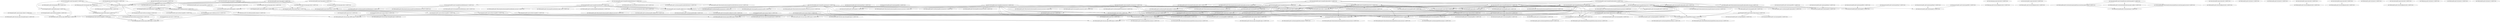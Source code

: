 digraph G {
	"std::Service[vmmdb4,name=atd],v=1400072104";
	"std::Service[vmmdb4,name=atd],v=1400072104" -> "std::Package[vmmdb4,name=at],v=1400072104";
	"std::Service[vmmdb4,name=mongodb-replicanodes],v=1400072104";
	"std::Service[vmmdb4,name=mongodb-replicanodes],v=1400072104" -> "std::Service[vmmdb1,name=mongodb-dataserver],v=1400072104";
	"std::Service[vmmdb4,name=mongodb-replicanodes],v=1400072104" -> "std::Service[vmmdb3,name=mongodb-dataserver],v=1400072104";
	"std::Service[vmmdb4,name=mongodb-replicanodes],v=1400072104" -> "std::Service[vmmdb5,name=mongodb-dataserver],v=1400072104";
	"std::Service[vmmdb4,name=mongodb-replicanodes],v=1400072104" -> "std::File[vmmdb4,path=/lib/systemd/system/mongodb-replicanodes.service],v=1400072104";
	"std::Service[vmmdb4,name=mongodb-replicanodes],v=1400072104" -> "std::Service[vmmdb2,name=mongodb-dataserver],v=1400072104";
	"std::Service[vmmdb4,name=mongodb-replicanodes],v=1400072104" -> "std::File[vmmdb4,path=/usr/bin/mongodb-replicanodes],v=1400072104";
	"std::Service[vmmdb4,name=mongodb-replicanodes],v=1400072104" -> "std::File[vmmdb4,path=/etc/mongodb-replicanodes.conf],v=1400072104";
	"std::Service[vmmdb4,name=mongodb-replicanodes],v=1400072104" -> "std::Service[vmmdb4,name=mongodb-dataserver],v=1400072104";
	"std::Service[vmmdb2,name=mongodb-dataserver],v=1400072104";
	"std::Service[vmmdb2,name=mongodb-dataserver],v=1400072104" -> "std::Service[vmmdb1,name=mongodb-file-increase],v=1400072104";
	"std::Service[vmmdb2,name=mongodb-dataserver],v=1400072104" -> "std::File[vmmdb2,path=/lib/systemd/system/mongodb-dataserver.service],v=1400072104";
	"std::Service[vmmdb2,name=mongodb-dataserver],v=1400072104" -> "std::Service[vmmdb5,name=atd],v=1400072104";
	"std::Service[vmmdb2,name=mongodb-dataserver],v=1400072104" -> "std::File[vmmdb2,path=/etc/mongodb.conf],v=1400072104";
	"std::Service[vmmdb2,name=mongodb-dataserver],v=1400072104" -> "std::Service[vmmdb4,name=mongodb-file-increase],v=1400072104";
	"std::Service[vmmdb2,name=mongodb-dataserver],v=1400072104" -> "std::Service[vmmdb1,name=atd],v=1400072104";
	"std::Service[vmmdb2,name=mongodb-dataserver],v=1400072104" -> "std::Directory[vmmdb2,path=/mnt/mongod],v=1400072104";
	"std::Service[vmmdb2,name=mongodb-dataserver],v=1400072104" -> "std::Service[vmmdb3,name=atd],v=1400072104";
	"std::Service[vmmdb2,name=mongodb-dataserver],v=1400072104" -> "std::Service[vmmdb5,name=mongodb-file-increase],v=1400072104";
	"std::Service[vmmdb2,name=mongodb-dataserver],v=1400072104" -> "std::Service[vmmdb2,name=atd],v=1400072104";
	"std::Service[vmmdb2,name=mongodb-dataserver],v=1400072104" -> "std::Service[vmmdb3,name=mongodb-file-increase],v=1400072104";
	"std::Service[vmmdb2,name=mongodb-dataserver],v=1400072104" -> "std::Service[vmmdb2,name=mongodb-file-increase],v=1400072104";
	"std::Service[vmmdb2,name=mongodb-dataserver],v=1400072104" -> "std::Service[vmmdb4,name=atd],v=1400072104";
	"std::Service[vmmdb5,name=mongodb-shardedcollections],v=1400072104";
	"std::Service[vmmdb5,name=mongodb-shardedcollections],v=1400072104" -> "std::Service[vmmdb5,name=mongodb-shardeddatabases],v=1400072104";
	"std::Service[vmmdb5,name=mongodb-shardedcollections],v=1400072104" -> "std::File[vmmdb5,path=/etc/mongodb-shardedcollections.conf],v=1400072104";
	"std::Service[vmmdb5,name=mongodb-shardedcollections],v=1400072104" -> "std::Service[vmmdb2,name=mongodb-configserver],v=1400072104";
	"std::Service[vmmdb5,name=mongodb-shardedcollections],v=1400072104" -> "std::File[vmmdb5,path=/usr/bin/mongodb-shardedcollections],v=1400072104";
	"std::Service[vmmdb5,name=mongodb-shardedcollections],v=1400072104" -> "std::Service[vmmdb5,name=mongodb-shardednodes],v=1400072104";
	"std::Service[vmmdb5,name=mongodb-shardedcollections],v=1400072104" -> "std::File[vmmdb5,path=/lib/systemd/system/mongodb-shardedcollections.service],v=1400072104";
	"std::File[vmmdb2,path=/etc/yum.repos.d/mongodb.repo],v=1400072104";
	"std::File[vmmdb5,path=/etc/mongodb-shardeddatabases.conf],v=1400072104";
	"std::Service[mongo,name=network],v=1400072104";
	"std::Service[mongo,name=network],v=1400072104" -> "std::File[mongo,path=/etc/sysconfig/network],v=1400072104";
	"std::File[vmmdb4,path=/usr/bin/mongodb-accessserver],v=1400072104";
	"std::File[vmmdb4,path=/lib/systemd/system/mongodb-file-increase.service],v=1400072104";
	"std::File[vmmdb2,path=/lib/systemd/system/mongodb-dataserver.service],v=1400072104";
	"std::File[vmmdb3,path=/usr/bin/mongodb-accessserver],v=1400072104";
	"std::File[vmmdb2,path=/etc/imp/agent.cfg],v=1400072104";
	"std::File[vmmdb2,path=/etc/imp/agent.cfg],v=1400072104" -> "std::Package[vmmdb2,name=python-imp],v=1400072104";
	"std::Directory[vmmdb1,path=/mnt/mongod/log],v=1400072104";
	"std::Directory[vmmdb1,path=/mnt/mongod/log],v=1400072104" -> "std::Directory[vmmdb1,path=/mnt/mongod],v=1400072104";
	"std::File[vmmdb2,path=/lib/systemd/system/mongodb-accessserver.service],v=1400072104";
	"std::File[vmmdb3,path=/lib/systemd/system/mongodb-file-increase.service],v=1400072104";
	"std::File[vmmdb5,path=/lib/systemd/system/mongodb-dataserver.service],v=1400072104";
	"std::Directory[vmmdb1,path=/mnt/mongod/db],v=1400072104";
	"std::Directory[vmmdb1,path=/mnt/mongod/db],v=1400072104" -> "std::Directory[vmmdb1,path=/mnt/mongod],v=1400072104";
	"std::File[vmmdb3,path=/etc/mongodb-accessserver.conf],v=1400072104";
	"std::File[vmmdb4,path=/lib/systemd/system/mongodb-dataserver.service],v=1400072104";
	"std::File[vmmdb1,path=/lib/systemd/system/mongodb-replicanodes.service],v=1400072104";
	"std::File[vmmdb1,path=/lib/systemd/system/mongodb-replicanodes.service],v=1400072104" -> "std::File[vmmdb1,path=/usr/bin/mongodb-replicanodes],v=1400072104";
	"std::File[vmmdb1,path=/etc/sysconfig/network],v=1400072104";
	"std::Service[vmmdb1,name=mongodb-replicanodes],v=1400072104";
	"std::Service[vmmdb1,name=mongodb-replicanodes],v=1400072104" -> "std::Service[vmmdb1,name=mongodb-dataserver],v=1400072104";
	"std::Service[vmmdb1,name=mongodb-replicanodes],v=1400072104" -> "std::Service[vmmdb3,name=mongodb-dataserver],v=1400072104";
	"std::Service[vmmdb1,name=mongodb-replicanodes],v=1400072104" -> "std::Service[vmmdb5,name=mongodb-dataserver],v=1400072104";
	"std::Service[vmmdb1,name=mongodb-replicanodes],v=1400072104" -> "std::File[vmmdb1,path=/etc/mongodb-replicanodes.conf],v=1400072104";
	"std::Service[vmmdb1,name=mongodb-replicanodes],v=1400072104" -> "std::Service[vmmdb2,name=mongodb-dataserver],v=1400072104";
	"std::Service[vmmdb1,name=mongodb-replicanodes],v=1400072104" -> "std::File[vmmdb1,path=/usr/bin/mongodb-replicanodes],v=1400072104";
	"std::Service[vmmdb1,name=mongodb-replicanodes],v=1400072104" -> "std::File[vmmdb1,path=/lib/systemd/system/mongodb-replicanodes.service],v=1400072104";
	"std::Service[vmmdb1,name=mongodb-replicanodes],v=1400072104" -> "std::Service[vmmdb4,name=mongodb-dataserver],v=1400072104";
	"std::File[vmmdb5,path=/etc/imp/agent.cfg],v=1400072104";
	"std::File[vmmdb5,path=/etc/imp/agent.cfg],v=1400072104" -> "std::Package[vmmdb5,name=python-imp],v=1400072104";
	"std::Package[vmmdb3,name=mongo-10gen-server],v=1400072104";
	"std::Package[vmmdb3,name=mongo-10gen-server],v=1400072104" -> "std::File[vmmdb3,path=/etc/yum.repos.d/RPM.repo],v=1400072104";
	"std::Package[vmmdb3,name=mongo-10gen-server],v=1400072104" -> "std::Directory[vmmdb3,path=/var/run/mongodb/],v=1400072104";
	"std::Package[vmmdb3,name=mongo-10gen-server],v=1400072104" -> "std::Service[vmmdb3,name=mongodb-file-increase],v=1400072104";
	"std::Package[vmmdb3,name=mongo-10gen-server],v=1400072104" -> "std::Directory[vmmdb3,path=/var/log/mongodb/],v=1400072104";
	"std::Service[vmmdb1,name=network],v=1400072104";
	"std::Service[vmmdb1,name=network],v=1400072104" -> "std::File[vmmdb1,path=/etc/sysconfig/network],v=1400072104";
	"std::Package[vmmdb5,name=at],v=1400072104";
	"std::Package[vmmdb5,name=at],v=1400072104" -> "std::File[vmmdb5,path=/etc/yum.repos.d/RPM.repo],v=1400072104";
	"std::Directory[vmmdb4,path=/root/monitoring],v=1400072104";
	"std::File[mongo,path=/etc/sysconfig/network],v=1400072104";
	"std::File[vmmdb5,path=/usr/bin/mongodb-file-increase],v=1400072104";
	"std::File[vmmdb5,path=/lib/systemd/system/mongodb-file-increase.service],v=1400072104";
	"std::Service[mongo,name=imp-agent],v=1400072104";
	"std::Service[mongo,name=imp-agent],v=1400072104" -> "std::Service[mongo,name=rabbitmq-server],v=1400072104";
	"std::Service[mongo,name=imp-agent],v=1400072104" -> "std::Service[mongo,name=imp-server],v=1400072104";
	"std::Service[mongo,name=imp-agent],v=1400072104" -> "std::Package[mongo,name=python-imp],v=1400072104";
	"std::Service[mongo,name=imp-agent],v=1400072104" -> "std::File[mongo,path=/etc/imp/agent.cfg],v=1400072104";
	"std::Service[vmmdb3,name=network],v=1400072104";
	"std::Service[vmmdb3,name=network],v=1400072104" -> "std::File[vmmdb3,path=/etc/sysconfig/network],v=1400072104";
	"std::Package[vmmdb1,name=python3-amqplib],v=1400072104";
	"std::Package[vmmdb1,name=python3-amqplib],v=1400072104" -> "std::File[vmmdb1,path=/etc/yum.repos.d/RPM.repo],v=1400072104";
	"std::File[vmmdb4,path=/etc/mongodb-accessserver.conf],v=1400072104";
	"std::Directory[vmmdb5,path=/mnt/mongod/db],v=1400072104";
	"std::Directory[vmmdb5,path=/mnt/mongod/db],v=1400072104" -> "std::Directory[vmmdb5,path=/mnt/mongod],v=1400072104";
	"std::Package[vmmdb5,name=mongo-10gen-server],v=1400072104";
	"std::Package[vmmdb5,name=mongo-10gen-server],v=1400072104" -> "std::Service[vmmdb5,name=mongodb-file-increase],v=1400072104";
	"std::Package[vmmdb5,name=mongo-10gen-server],v=1400072104" -> "std::Directory[vmmdb5,path=/var/log/mongodb/],v=1400072104";
	"std::Package[vmmdb5,name=mongo-10gen-server],v=1400072104" -> "std::File[vmmdb5,path=/etc/yum.repos.d/RPM.repo],v=1400072104";
	"std::Package[vmmdb5,name=mongo-10gen-server],v=1400072104" -> "std::Directory[vmmdb5,path=/var/run/mongodb/],v=1400072104";
	"std::Package[vmmdb3,name=at],v=1400072104";
	"std::Package[vmmdb3,name=at],v=1400072104" -> "std::File[vmmdb3,path=/etc/yum.repos.d/RPM.repo],v=1400072104";
	"std::File[vmmdb2,path=/etc/hosts],v=1400072104";
	"std::Service[vmmdb1,name=atd],v=1400072104";
	"std::Service[vmmdb1,name=atd],v=1400072104" -> "std::Package[vmmdb1,name=at],v=1400072104";
	"std::File[vmmdb4,path=/etc/mongodb.conf],v=1400072104";
	"std::File[vmmdb4,path=/etc/mongodb.conf],v=1400072104" -> "std::Package[vmmdb4,name=mongo-10gen-server],v=1400072104";
	"std::File[vmmdb1,path=/lib/systemd/system/mongodb-dataserver.service],v=1400072104";
	"std::Service[vmmdb4,name=mongodb-mms-monitoring-agent],v=1400072104";
	"std::Service[vmmdb4,name=mongodb-mms-monitoring-agent],v=1400072104" -> "std::File[vmmdb4,path=/root/monitoring/mongodb-mms-monitoring-agent-script],v=1400072104";
	"std::Service[vmmdb4,name=mongodb-mms-monitoring-agent],v=1400072104" -> "std::File[vmmdb4,path=/root/monitoring/monitoring-agent.config],v=1400072104";
	"std::Service[vmmdb4,name=mongodb-mms-monitoring-agent],v=1400072104" -> "std::File[vmmdb4,path=/lib/systemd/system/mongodb-mms-monitoring-agent.service],v=1400072104";
	"std::File[mongo,path=/etc/yum.repos.d/RPM.repo],v=1400072104";
	"std::Service[vmmdb4,name=mongodb-dataserver],v=1400072104";
	"std::Service[vmmdb4,name=mongodb-dataserver],v=1400072104" -> "std::Service[vmmdb1,name=mongodb-file-increase],v=1400072104";
	"std::Service[vmmdb4,name=mongodb-dataserver],v=1400072104" -> "std::File[vmmdb4,path=/etc/mongodb.conf],v=1400072104";
	"std::Service[vmmdb4,name=mongodb-dataserver],v=1400072104" -> "std::Service[vmmdb4,name=mongodb-file-increase],v=1400072104";
	"std::Service[vmmdb4,name=mongodb-dataserver],v=1400072104" -> "std::File[vmmdb4,path=/lib/systemd/system/mongodb-dataserver.service],v=1400072104";
	"std::Service[vmmdb4,name=mongodb-dataserver],v=1400072104" -> "std::Directory[vmmdb4,path=/mnt/mongod],v=1400072104";
	"std::Service[vmmdb4,name=mongodb-dataserver],v=1400072104" -> "std::Service[vmmdb1,name=atd],v=1400072104";
	"std::Service[vmmdb4,name=mongodb-dataserver],v=1400072104" -> "std::Service[vmmdb5,name=atd],v=1400072104";
	"std::Service[vmmdb4,name=mongodb-dataserver],v=1400072104" -> "std::Service[vmmdb2,name=mongodb-file-increase],v=1400072104";
	"std::Service[vmmdb4,name=mongodb-dataserver],v=1400072104" -> "std::Service[vmmdb3,name=atd],v=1400072104";
	"std::Service[vmmdb4,name=mongodb-dataserver],v=1400072104" -> "std::Service[vmmdb5,name=mongodb-file-increase],v=1400072104";
	"std::Service[vmmdb4,name=mongodb-dataserver],v=1400072104" -> "std::Service[vmmdb2,name=atd],v=1400072104";
	"std::Service[vmmdb4,name=mongodb-dataserver],v=1400072104" -> "std::Service[vmmdb3,name=mongodb-file-increase],v=1400072104";
	"std::Service[vmmdb4,name=mongodb-dataserver],v=1400072104" -> "std::Service[vmmdb4,name=atd],v=1400072104";
	"std::Package[vmmdb5,name=python3-amqplib],v=1400072104";
	"std::Package[vmmdb5,name=python3-amqplib],v=1400072104" -> "std::File[vmmdb5,path=/etc/yum.repos.d/RPM.repo],v=1400072104";
	"std::File[vmmdb1,path=/usr/bin/mongodb-replicanodes],v=1400072104";
	"std::Directory[vmmdb4,path=/var/log/mongodb/],v=1400072104";
	"std::Directory[vmmdb2,path=/var/run/mongodb/],v=1400072104";
	"std::File[vmmdb4,path=/etc/hosts],v=1400072104";
	"std::Package[vmmdb2,name=mongo-10gen-server],v=1400072104";
	"std::Package[vmmdb2,name=mongo-10gen-server],v=1400072104" -> "std::Directory[vmmdb2,path=/var/run/mongodb/],v=1400072104";
	"std::Package[vmmdb2,name=mongo-10gen-server],v=1400072104" -> "std::File[vmmdb2,path=/etc/yum.repos.d/RPM.repo],v=1400072104";
	"std::Package[vmmdb2,name=mongo-10gen-server],v=1400072104" -> "std::Service[vmmdb2,name=mongodb-file-increase],v=1400072104";
	"std::Package[vmmdb2,name=mongo-10gen-server],v=1400072104" -> "std::Directory[vmmdb2,path=/var/log/mongodb/],v=1400072104";
	"std::Service[vmmdb3,name=atd],v=1400072104";
	"std::Service[vmmdb3,name=atd],v=1400072104" -> "std::Package[vmmdb3,name=at],v=1400072104";
	"std::Directory[vmmdb2,path=/mnt/mongod/log],v=1400072104";
	"std::Directory[vmmdb2,path=/mnt/mongod/log],v=1400072104" -> "std::Directory[vmmdb2,path=/mnt/mongod],v=1400072104";
	"std::Package[mongo,name=python-novaclient],v=1400072104";
	"std::Package[mongo,name=python-novaclient],v=1400072104" -> "std::File[mongo,path=/etc/yum.repos.d/RPM.repo],v=1400072104";
	"std::Directory[vmmdb1,path=/mnt/mongod],v=1400072104";
	"std::Directory[vmmdb3,path=/mnt/mongod],v=1400072104";
	"std::File[vmmdb3,path=/etc/yum.repos.d/RPM.repo],v=1400072104";
	"std::Package[vmmdb5,name=mongo-10gen],v=1400072104";
	"std::Package[vmmdb5,name=mongo-10gen],v=1400072104" -> "std::File[vmmdb5,path=/etc/yum.repos.d/mongodb.repo],v=1400072104";
	"std::Package[vmmdb5,name=mongo-10gen],v=1400072104" -> "std::File[vmmdb5,path=/etc/yum.repos.d/RPM.repo],v=1400072104";
	"std::Directory[vmmdb3,path=/mnt/mongod/db],v=1400072104";
	"std::Directory[vmmdb3,path=/mnt/mongod/db],v=1400072104" -> "std::Directory[vmmdb3,path=/mnt/mongod],v=1400072104";
	"std::Service[vmmdb4,name=mongodb-accessserver],v=1400072104";
	"std::Service[vmmdb4,name=mongodb-accessserver],v=1400072104" -> "std::Service[vmmdb3,name=atd],v=1400072104";
	"std::Service[vmmdb4,name=mongodb-accessserver],v=1400072104" -> "std::File[vmmdb4,path=/usr/bin/mongodb-accessserver],v=1400072104";
	"std::Service[vmmdb4,name=mongodb-accessserver],v=1400072104" -> "std::Service[vmmdb4,name=atd],v=1400072104";
	"std::Service[vmmdb4,name=mongodb-accessserver],v=1400072104" -> "std::Service[vmmdb2,name=mongodb-configserver],v=1400072104";
	"std::Service[vmmdb4,name=mongodb-accessserver],v=1400072104" -> "std::File[vmmdb4,path=/lib/systemd/system/mongodb-accessserver.service],v=1400072104";
	"std::Service[vmmdb4,name=mongodb-accessserver],v=1400072104" -> "std::Service[vmmdb4,name=mongodb-file-increase],v=1400072104";
	"std::Service[vmmdb4,name=mongodb-accessserver],v=1400072104" -> "std::File[vmmdb4,path=/etc/mongodb-accessserver.conf],v=1400072104";
	"std::Service[vmmdb4,name=mongodb-accessserver],v=1400072104" -> "std::Service[vmmdb2,name=mongodb-file-increase],v=1400072104";
	"std::Service[vmmdb4,name=mongodb-accessserver],v=1400072104" -> "std::Service[vmmdb2,name=atd],v=1400072104";
	"std::Service[vmmdb4,name=mongodb-accessserver],v=1400072104" -> "std::Service[vmmdb3,name=mongodb-file-increase],v=1400072104";
	"std::File[vmmdb4,path=/usr/bin/mongodb-file-increase],v=1400072104";
	"std::Directory[vmmdb1,path=/var/run/mongodb/],v=1400072104";
	"std::File[vmmdb5,path=/etc/mongodb-shardedcollections.conf],v=1400072104";
	"std::Package[mongo,name=rabbitmq-server],v=1400072104";
	"std::Package[mongo,name=rabbitmq-server],v=1400072104" -> "std::File[mongo,path=/etc/yum.repos.d/RPM.repo],v=1400072104";
	"std::Directory[vmmdb5,path=/mnt/mongod],v=1400072104";
	"std::Package[vmmdb4,name=python-imp],v=1400072104";
	"std::Package[vmmdb4,name=python-imp],v=1400072104" -> "std::Package[vmmdb4,name=python3-amqplib],v=1400072104";
	"std::Package[vmmdb4,name=python-imp],v=1400072104" -> "std::File[vmmdb4,path=/etc/yum.repos.d/RPM.repo],v=1400072104";
	"std::Directory[vmmdb2,path=/mnt/mongod/db],v=1400072104";
	"std::Directory[vmmdb2,path=/mnt/mongod/db],v=1400072104" -> "std::Directory[vmmdb2,path=/mnt/mongod],v=1400072104";
	"std::Directory[vmmdb1,path=/var/log/mongodb/],v=1400072104";
	"std::Package[mongo,name=python3-amqplib],v=1400072104";
	"std::Package[mongo,name=python3-amqplib],v=1400072104" -> "std::File[mongo,path=/etc/yum.repos.d/RPM.repo],v=1400072104";
	"std::Service[vmmdb3,name=mongodb-file-increase],v=1400072104";
	"std::Service[vmmdb3,name=mongodb-file-increase],v=1400072104" -> "std::File[vmmdb3,path=/usr/bin/mongodb-file-increase],v=1400072104";
	"std::Service[vmmdb3,name=mongodb-file-increase],v=1400072104" -> "std::File[vmmdb3,path=/lib/systemd/system/mongodb-file-increase.service],v=1400072104";
	"std::File[vmmdb2,path=/etc/sysconfig/network],v=1400072104";
	"std::Package[vmmdb3,name=python-imp],v=1400072104";
	"std::Package[vmmdb3,name=python-imp],v=1400072104" -> "std::Package[vmmdb3,name=python3-amqplib],v=1400072104";
	"std::Package[vmmdb3,name=python-imp],v=1400072104" -> "std::File[vmmdb3,path=/etc/yum.repos.d/RPM.repo],v=1400072104";
	"std::Service[vmmdb4,name=imp-agent],v=1400072104";
	"std::Service[vmmdb4,name=imp-agent],v=1400072104" -> "std::Service[mongo,name=rabbitmq-server],v=1400072104";
	"std::Service[vmmdb4,name=imp-agent],v=1400072104" -> "std::Service[mongo,name=imp-server],v=1400072104";
	"std::Service[vmmdb4,name=imp-agent],v=1400072104" -> "std::Package[vmmdb4,name=python-imp],v=1400072104";
	"std::Service[vmmdb4,name=imp-agent],v=1400072104" -> "std::File[vmmdb4,path=/etc/imp/agent.cfg],v=1400072104";
	"std::Directory[vmmdb5,path=/var/run/mongodb/],v=1400072104";
	"std::Package[vmmdb2,name=python-imp],v=1400072104";
	"std::Package[vmmdb2,name=python-imp],v=1400072104" -> "std::Package[vmmdb2,name=python3-amqplib],v=1400072104";
	"std::Package[vmmdb2,name=python-imp],v=1400072104" -> "std::File[vmmdb2,path=/etc/yum.repos.d/RPM.repo],v=1400072104";
	"std::File[vmmdb2,path=/etc/yum.repos.d/RPM.repo],v=1400072104";
	"std::File[vmmdb1,path=/etc/mongodb.conf],v=1400072104";
	"std::File[vmmdb1,path=/etc/mongodb.conf],v=1400072104" -> "std::Package[vmmdb1,name=mongo-10gen-server],v=1400072104";
	"std::File[vmmdb5,path=/usr/bin/mongodb-shardeddatabases],v=1400072104";
	"std::File[vmmdb2,path=/lib/systemd/system/mongodb-configserver.service],v=1400072104";
	"std::File[vmmdb3,path=/lib/systemd/system/mongodb-dataserver.service],v=1400072104";
	"std::File[vmmdb5,path=/etc/yum.repos.d/mongodb.repo],v=1400072104";
	"std::Service[vmmdb5,name=imp-agent],v=1400072104";
	"std::Service[vmmdb5,name=imp-agent],v=1400072104" -> "std::Service[mongo,name=rabbitmq-server],v=1400072104";
	"std::Service[vmmdb5,name=imp-agent],v=1400072104" -> "std::Service[mongo,name=imp-server],v=1400072104";
	"std::Service[vmmdb5,name=imp-agent],v=1400072104" -> "std::Package[vmmdb5,name=python-imp],v=1400072104";
	"std::Service[vmmdb5,name=imp-agent],v=1400072104" -> "std::File[vmmdb5,path=/etc/imp/agent.cfg],v=1400072104";
	"std::Directory[vmmdb4,path=/mnt/mongod],v=1400072104";
	"std::File[vmmdb4,path=/etc/imp/agent.cfg],v=1400072104";
	"std::File[vmmdb4,path=/etc/imp/agent.cfg],v=1400072104" -> "std::Package[vmmdb4,name=python-imp],v=1400072104";
	"std::Directory[vmmdb5,path=/mnt/mongod/log],v=1400072104";
	"std::Directory[vmmdb5,path=/mnt/mongod/log],v=1400072104" -> "std::Directory[vmmdb5,path=/mnt/mongod],v=1400072104";
	"std::Package[vmmdb2,name=python3-amqplib],v=1400072104";
	"std::Package[vmmdb2,name=python3-amqplib],v=1400072104" -> "std::File[vmmdb2,path=/etc/yum.repos.d/RPM.repo],v=1400072104";
	"std::Service[mongo,name=imp-server],v=1400072104";
	"std::Service[mongo,name=imp-server],v=1400072104" -> "std::Package[mongo,name=python-novaclient],v=1400072104";
	"std::Service[mongo,name=imp-server],v=1400072104" -> "std::Service[mongo,name=rabbitmq-server],v=1400072104";
	"std::Service[mongo,name=imp-server],v=1400072104" -> "std::Package[mongo,name=python-quantumclient],v=1400072104";
	"std::Service[mongo,name=imp-server],v=1400072104" -> "std::Package[mongo,name=python-imp],v=1400072104";
	"std::Service[mongo,name=imp-server],v=1400072104" -> "std::File[mongo,path=/etc/imp/server.cfg],v=1400072104";
	"std::Package[vmmdb2,name=mongo-10gen],v=1400072104";
	"std::Package[vmmdb2,name=mongo-10gen],v=1400072104" -> "std::File[vmmdb2,path=/etc/yum.repos.d/mongodb.repo],v=1400072104";
	"std::Package[vmmdb2,name=mongo-10gen],v=1400072104" -> "std::File[vmmdb2,path=/etc/yum.repos.d/RPM.repo],v=1400072104";
	"std::Service[vmmdb3,name=mongodb-accessserver],v=1400072104";
	"std::Service[vmmdb3,name=mongodb-accessserver],v=1400072104" -> "std::File[vmmdb3,path=/usr/bin/mongodb-accessserver],v=1400072104";
	"std::Service[vmmdb3,name=mongodb-accessserver],v=1400072104" -> "std::Service[vmmdb4,name=atd],v=1400072104";
	"std::Service[vmmdb3,name=mongodb-accessserver],v=1400072104" -> "std::Service[vmmdb3,name=atd],v=1400072104";
	"std::Service[vmmdb3,name=mongodb-accessserver],v=1400072104" -> "std::File[vmmdb3,path=/lib/systemd/system/mongodb-accessserver.service],v=1400072104";
	"std::Service[vmmdb3,name=mongodb-accessserver],v=1400072104" -> "std::Service[vmmdb2,name=mongodb-configserver],v=1400072104";
	"std::Service[vmmdb3,name=mongodb-accessserver],v=1400072104" -> "std::Service[vmmdb4,name=mongodb-file-increase],v=1400072104";
	"std::Service[vmmdb3,name=mongodb-accessserver],v=1400072104" -> "std::File[vmmdb3,path=/etc/mongodb-accessserver.conf],v=1400072104";
	"std::Service[vmmdb3,name=mongodb-accessserver],v=1400072104" -> "std::Service[vmmdb2,name=atd],v=1400072104";
	"std::Service[vmmdb3,name=mongodb-accessserver],v=1400072104" -> "std::Service[vmmdb2,name=mongodb-file-increase],v=1400072104";
	"std::Service[vmmdb3,name=mongodb-accessserver],v=1400072104" -> "std::Service[vmmdb3,name=mongodb-file-increase],v=1400072104";
	"std::File[vmmdb2,path=/etc/mongodb-accessserver.conf],v=1400072104";
	"std::File[vmmdb3,path=/etc/yum.repos.d/mongodb.repo],v=1400072104";
	"std::Directory[vmmdb4,path=/var/run/mongodb/],v=1400072104";
	"std::File[vmmdb4,path=/lib/systemd/system/mongodb-mms-monitoring-agent.service],v=1400072104";
	"std::File[vmmdb4,path=/lib/systemd/system/mongodb-mms-monitoring-agent.service],v=1400072104" -> "std::Directory[vmmdb4,path=/root/monitoring],v=1400072104";
	"std::File[mongo,path=/etc/rabbitmq/enabled_plugins],v=1400072104";
	"std::File[vmmdb3,path=/etc/imp/agent.cfg],v=1400072104";
	"std::File[vmmdb3,path=/etc/imp/agent.cfg],v=1400072104" -> "std::Package[vmmdb3,name=python-imp],v=1400072104";
	"std::File[mongo,path=/etc/imp/agent.cfg],v=1400072104";
	"std::File[mongo,path=/etc/imp/agent.cfg],v=1400072104" -> "std::Package[mongo,name=python-imp],v=1400072104";
	"std::Package[mongo,name=git],v=1400072104";
	"std::Package[mongo,name=git],v=1400072104" -> "std::File[mongo,path=/etc/yum.repos.d/RPM.repo],v=1400072104";
	"std::Directory[vmmdb3,path=/var/log/mongodb/],v=1400072104";
	"std::File[vmmdb2,path=/usr/bin/mongodb-configserver],v=1400072104";
	"std::Directory[vmmdb4,path=/mnt/mongod/log],v=1400072104";
	"std::Directory[vmmdb4,path=/mnt/mongod/log],v=1400072104" -> "std::Directory[vmmdb4,path=/mnt/mongod],v=1400072104";
	"std::Directory[vmmdb5,path=/var/log/mongodb/],v=1400072104";
	"std::Package[vmmdb4,name=mongo-10gen],v=1400072104";
	"std::Package[vmmdb4,name=mongo-10gen],v=1400072104" -> "std::File[vmmdb4,path=/etc/yum.repos.d/mongodb.repo],v=1400072104";
	"std::Package[vmmdb4,name=mongo-10gen],v=1400072104" -> "std::File[vmmdb4,path=/etc/yum.repos.d/RPM.repo],v=1400072104";
	"std::File[mongo,path=/etc/imp/server.cfg],v=1400072104";
	"std::File[mongo,path=/etc/imp/server.cfg],v=1400072104" -> "std::Package[mongo,name=python-imp],v=1400072104";
	"std::Service[vmmdb5,name=atd],v=1400072104";
	"std::Service[vmmdb5,name=atd],v=1400072104" -> "std::Package[vmmdb5,name=at],v=1400072104";
	"std::Service[vmmdb2,name=imp-agent],v=1400072104";
	"std::Service[vmmdb2,name=imp-agent],v=1400072104" -> "std::Service[mongo,name=rabbitmq-server],v=1400072104";
	"std::Service[vmmdb2,name=imp-agent],v=1400072104" -> "std::Service[mongo,name=imp-server],v=1400072104";
	"std::Service[vmmdb2,name=imp-agent],v=1400072104" -> "std::Package[vmmdb2,name=python-imp],v=1400072104";
	"std::Service[vmmdb2,name=imp-agent],v=1400072104" -> "std::File[vmmdb2,path=/etc/imp/agent.cfg],v=1400072104";
	"std::Service[vmmdb4,name=mongodb-file-increase],v=1400072104";
	"std::Service[vmmdb4,name=mongodb-file-increase],v=1400072104" -> "std::File[vmmdb4,path=/usr/bin/mongodb-file-increase],v=1400072104";
	"std::Service[vmmdb4,name=mongodb-file-increase],v=1400072104" -> "std::File[vmmdb4,path=/lib/systemd/system/mongodb-file-increase.service],v=1400072104";
	"std::Package[vmmdb1,name=mongo-10gen],v=1400072104";
	"std::Package[vmmdb1,name=mongo-10gen],v=1400072104" -> "std::File[vmmdb1,path=/etc/yum.repos.d/mongodb.repo],v=1400072104";
	"std::Package[vmmdb1,name=mongo-10gen],v=1400072104" -> "std::File[vmmdb1,path=/etc/yum.repos.d/RPM.repo],v=1400072104";
	"std::Service[vmmdb2,name=atd],v=1400072104";
	"std::Service[vmmdb2,name=atd],v=1400072104" -> "std::Package[vmmdb2,name=at],v=1400072104";
	"std::File[vmmdb4,path=/etc/mongodb-replicanodes.conf],v=1400072104";
	"std::Service[vmmdb1,name=mongodb-file-increase],v=1400072104";
	"std::Service[vmmdb1,name=mongodb-file-increase],v=1400072104" -> "std::File[vmmdb1,path=/usr/bin/mongodb-file-increase],v=1400072104";
	"std::Service[vmmdb1,name=mongodb-file-increase],v=1400072104" -> "std::File[vmmdb1,path=/lib/systemd/system/mongodb-file-increase.service],v=1400072104";
	"std::File[vmmdb1,path=/usr/bin/mongodb-file-increase],v=1400072104";
	"std::Package[vmmdb2,name=at],v=1400072104";
	"std::Package[vmmdb2,name=at],v=1400072104" -> "std::File[vmmdb2,path=/etc/yum.repos.d/RPM.repo],v=1400072104";
	"std::Service[vmmdb2,name=network],v=1400072104";
	"std::Service[vmmdb2,name=network],v=1400072104" -> "std::File[vmmdb2,path=/etc/sysconfig/network],v=1400072104";
	"std::File[vmmdb5,path=/etc/mongodb-shardednodes-replica.conf],v=1400072104";
	"std::Service[vmmdb3,name=imp-agent],v=1400072104";
	"std::Service[vmmdb3,name=imp-agent],v=1400072104" -> "std::Service[mongo,name=rabbitmq-server],v=1400072104";
	"std::Service[vmmdb3,name=imp-agent],v=1400072104" -> "std::Service[mongo,name=imp-server],v=1400072104";
	"std::Service[vmmdb3,name=imp-agent],v=1400072104" -> "std::Package[vmmdb3,name=python-imp],v=1400072104";
	"std::Service[vmmdb3,name=imp-agent],v=1400072104" -> "std::File[vmmdb3,path=/etc/imp/agent.cfg],v=1400072104";
	"std::File[vmmdb1,path=/lib/systemd/system/mongodb-file-increase.service],v=1400072104";
	"std::Service[mongo,name=rabbitmq-server],v=1400072104";
	"std::Service[mongo,name=rabbitmq-server],v=1400072104" -> "std::Package[mongo,name=rabbitmq-server],v=1400072104";
	"std::Service[mongo,name=rabbitmq-server],v=1400072104" -> "std::File[mongo,path=/etc/rabbitmq/enabled_plugins],v=1400072104";
	"std::Service[vmmdb1,name=mongodb-dataserver],v=1400072104";
	"std::Service[vmmdb1,name=mongodb-dataserver],v=1400072104" -> "std::File[vmmdb1,path=/etc/mongodb.conf],v=1400072104";
	"std::Service[vmmdb1,name=mongodb-dataserver],v=1400072104" -> "std::Service[vmmdb4,name=atd],v=1400072104";
	"std::Service[vmmdb1,name=mongodb-dataserver],v=1400072104" -> "std::Service[vmmdb1,name=mongodb-file-increase],v=1400072104";
	"std::Service[vmmdb1,name=mongodb-dataserver],v=1400072104" -> "std::Service[vmmdb4,name=mongodb-file-increase],v=1400072104";
	"std::Service[vmmdb1,name=mongodb-dataserver],v=1400072104" -> "std::File[vmmdb1,path=/lib/systemd/system/mongodb-dataserver.service],v=1400072104";
	"std::Service[vmmdb1,name=mongodb-dataserver],v=1400072104" -> "std::Service[vmmdb5,name=atd],v=1400072104";
	"std::Service[vmmdb1,name=mongodb-dataserver],v=1400072104" -> "std::Service[vmmdb2,name=mongodb-file-increase],v=1400072104";
	"std::Service[vmmdb1,name=mongodb-dataserver],v=1400072104" -> "std::Service[vmmdb3,name=atd],v=1400072104";
	"std::Service[vmmdb1,name=mongodb-dataserver],v=1400072104" -> "std::Service[vmmdb5,name=mongodb-file-increase],v=1400072104";
	"std::Service[vmmdb1,name=mongodb-dataserver],v=1400072104" -> "std::Directory[vmmdb1,path=/mnt/mongod],v=1400072104";
	"std::Service[vmmdb1,name=mongodb-dataserver],v=1400072104" -> "std::Service[vmmdb2,name=atd],v=1400072104";
	"std::Service[vmmdb1,name=mongodb-dataserver],v=1400072104" -> "std::Service[vmmdb3,name=mongodb-file-increase],v=1400072104";
	"std::Service[vmmdb1,name=mongodb-dataserver],v=1400072104" -> "std::Service[vmmdb1,name=atd],v=1400072104";
	"std::Package[mongo,name=python-imp],v=1400072104";
	"std::Package[mongo,name=python-imp],v=1400072104" -> "std::Package[mongo,name=python3-amqplib],v=1400072104";
	"std::Package[mongo,name=python-imp],v=1400072104" -> "std::File[mongo,path=/etc/yum.repos.d/RPM.repo],v=1400072104";
	"std::Package[vmmdb4,name=mongo-10gen-server],v=1400072104";
	"std::Package[vmmdb4,name=mongo-10gen-server],v=1400072104" -> "std::Directory[vmmdb4,path=/var/run/mongodb/],v=1400072104";
	"std::Package[vmmdb4,name=mongo-10gen-server],v=1400072104" -> "std::File[vmmdb4,path=/etc/yum.repos.d/RPM.repo],v=1400072104";
	"std::Package[vmmdb4,name=mongo-10gen-server],v=1400072104" -> "std::Service[vmmdb4,name=mongodb-file-increase],v=1400072104";
	"std::Package[vmmdb4,name=mongo-10gen-server],v=1400072104" -> "std::Directory[vmmdb4,path=/var/log/mongodb/],v=1400072104";
	"std::File[vmmdb4,path=/etc/yum.repos.d/mongodb.repo],v=1400072104";
	"std::Service[vmmdb2,name=mongodb-accessserver],v=1400072104";
	"std::Service[vmmdb2,name=mongodb-accessserver],v=1400072104" -> "std::Service[vmmdb3,name=atd],v=1400072104";
	"std::Service[vmmdb2,name=mongodb-accessserver],v=1400072104" -> "std::File[vmmdb2,path=/etc/mongodb-accessserver.conf],v=1400072104";
	"std::Service[vmmdb2,name=mongodb-accessserver],v=1400072104" -> "std::Service[vmmdb2,name=mongodb-configserver],v=1400072104";
	"std::Service[vmmdb2,name=mongodb-accessserver],v=1400072104" -> "std::File[vmmdb2,path=/lib/systemd/system/mongodb-accessserver.service],v=1400072104";
	"std::Service[vmmdb2,name=mongodb-accessserver],v=1400072104" -> "std::Service[vmmdb4,name=atd],v=1400072104";
	"std::Service[vmmdb2,name=mongodb-accessserver],v=1400072104" -> "std::Service[vmmdb4,name=mongodb-file-increase],v=1400072104";
	"std::Service[vmmdb2,name=mongodb-accessserver],v=1400072104" -> "std::Service[vmmdb2,name=atd],v=1400072104";
	"std::Service[vmmdb2,name=mongodb-accessserver],v=1400072104" -> "std::Service[vmmdb2,name=mongodb-file-increase],v=1400072104";
	"std::Service[vmmdb2,name=mongodb-accessserver],v=1400072104" -> "std::Service[vmmdb3,name=mongodb-file-increase],v=1400072104";
	"std::Service[vmmdb2,name=mongodb-accessserver],v=1400072104" -> "std::File[vmmdb2,path=/usr/bin/mongodb-accessserver],v=1400072104";
	"std::Directory[vmmdb3,path=/mnt/mongod/log],v=1400072104";
	"std::Directory[vmmdb3,path=/mnt/mongod/log],v=1400072104" -> "std::Directory[vmmdb3,path=/mnt/mongod],v=1400072104";
	"std::Service[vmmdb4,name=network],v=1400072104";
	"std::Service[vmmdb4,name=network],v=1400072104" -> "std::File[vmmdb4,path=/etc/sysconfig/network],v=1400072104";
	"std::File[vmmdb5,path=/lib/systemd/system/mongodb-shardeddatabases.service],v=1400072104";
	"std::Service[vmmdb2,name=mongodb-file-increase],v=1400072104";
	"std::Service[vmmdb2,name=mongodb-file-increase],v=1400072104" -> "std::File[vmmdb2,path=/usr/bin/mongodb-file-increase],v=1400072104";
	"std::Service[vmmdb2,name=mongodb-file-increase],v=1400072104" -> "std::File[vmmdb2,path=/lib/systemd/system/mongodb-file-increase.service],v=1400072104";
	"std::File[vmmdb3,path=/etc/mongodb.conf],v=1400072104";
	"std::File[vmmdb3,path=/etc/mongodb.conf],v=1400072104" -> "std::Package[vmmdb3,name=mongo-10gen-server],v=1400072104";
	"std::Directory[vmmdb2,path=/mnt/mongod],v=1400072104";
	"std::File[vmmdb3,path=/lib/systemd/system/mongodb-accessserver.service],v=1400072104";
	"std::Service[vmmdb5,name=mongodb-shardednodes],v=1400072104";
	"std::Service[vmmdb5,name=mongodb-shardednodes],v=1400072104" -> "std::Service[vmmdb2,name=mongodb-configserver],v=1400072104";
	"std::Service[vmmdb5,name=mongodb-shardednodes],v=1400072104" -> "std::File[vmmdb5,path=/etc/mongodb-shardednodes-replica.conf],v=1400072104";
	"std::Service[vmmdb5,name=mongodb-shardednodes],v=1400072104" -> "std::File[vmmdb5,path=/lib/systemd/system/mongodb-shardednodes.service],v=1400072104";
	"std::Service[vmmdb5,name=mongodb-shardednodes],v=1400072104" -> "std::File[vmmdb5,path=/etc/mongodb-shardednodes-single.conf],v=1400072104";
	"std::Service[vmmdb5,name=mongodb-shardednodes],v=1400072104" -> "std::File[vmmdb5,path=/usr/bin/mongodb-shardednodes],v=1400072104";
	"std::Package[vmmdb1,name=python-imp],v=1400072104";
	"std::Package[vmmdb1,name=python-imp],v=1400072104" -> "std::Package[vmmdb1,name=python3-amqplib],v=1400072104";
	"std::Package[vmmdb1,name=python-imp],v=1400072104" -> "std::File[vmmdb1,path=/etc/yum.repos.d/RPM.repo],v=1400072104";
	"std::Package[vmmdb5,name=python-imp],v=1400072104";
	"std::Package[vmmdb5,name=python-imp],v=1400072104" -> "std::Package[vmmdb5,name=python3-amqplib],v=1400072104";
	"std::Package[vmmdb5,name=python-imp],v=1400072104" -> "std::File[vmmdb5,path=/etc/yum.repos.d/RPM.repo],v=1400072104";
	"std::Service[vmmdb5,name=mongodb-dataserver],v=1400072104";
	"std::Service[vmmdb5,name=mongodb-dataserver],v=1400072104" -> "std::Directory[vmmdb5,path=/mnt/mongod],v=1400072104";
	"std::Service[vmmdb5,name=mongodb-dataserver],v=1400072104" -> "std::File[vmmdb5,path=/etc/mongodb.conf],v=1400072104";
	"std::Service[vmmdb5,name=mongodb-dataserver],v=1400072104" -> "std::Service[vmmdb1,name=mongodb-file-increase],v=1400072104";
	"std::Service[vmmdb5,name=mongodb-dataserver],v=1400072104" -> "std::Service[vmmdb3,name=mongodb-file-increase],v=1400072104";
	"std::Service[vmmdb5,name=mongodb-dataserver],v=1400072104" -> "std::Service[vmmdb4,name=mongodb-file-increase],v=1400072104";
	"std::Service[vmmdb5,name=mongodb-dataserver],v=1400072104" -> "std::Service[vmmdb1,name=atd],v=1400072104";
	"std::Service[vmmdb5,name=mongodb-dataserver],v=1400072104" -> "std::Service[vmmdb5,name=atd],v=1400072104";
	"std::Service[vmmdb5,name=mongodb-dataserver],v=1400072104" -> "std::Service[vmmdb2,name=mongodb-file-increase],v=1400072104";
	"std::Service[vmmdb5,name=mongodb-dataserver],v=1400072104" -> "std::Service[vmmdb3,name=atd],v=1400072104";
	"std::Service[vmmdb5,name=mongodb-dataserver],v=1400072104" -> "std::Service[vmmdb5,name=mongodb-file-increase],v=1400072104";
	"std::Service[vmmdb5,name=mongodb-dataserver],v=1400072104" -> "std::Service[vmmdb2,name=atd],v=1400072104";
	"std::Service[vmmdb5,name=mongodb-dataserver],v=1400072104" -> "std::File[vmmdb5,path=/lib/systemd/system/mongodb-dataserver.service],v=1400072104";
	"std::Service[vmmdb5,name=mongodb-dataserver],v=1400072104" -> "std::Service[vmmdb4,name=atd],v=1400072104";
	"std::Service[vmmdb2,name=mongodb-configserver],v=1400072104";
	"std::Service[vmmdb2,name=mongodb-configserver],v=1400072104" -> "std::File[vmmdb2,path=/lib/systemd/system/mongodb-configserver.service],v=1400072104";
	"std::Service[vmmdb2,name=mongodb-configserver],v=1400072104" -> "std::Directory[vmmdb2,path=/var/log/mongodbconfig],v=1400072104";
	"std::Service[vmmdb2,name=mongodb-configserver],v=1400072104" -> "std::File[vmmdb2,path=/usr/bin/mongodb-configserver],v=1400072104";
	"std::Service[vmmdb2,name=mongodb-configserver],v=1400072104" -> "std::Service[vmmdb2,name=atd],v=1400072104";
	"std::Service[vmmdb2,name=mongodb-configserver],v=1400072104" -> "std::Service[vmmdb2,name=mongodb-file-increase],v=1400072104";
	"std::Service[vmmdb2,name=mongodb-configserver],v=1400072104" -> "std::File[vmmdb2,path=/etc/mongodb-configserver.conf],v=1400072104";
	"std::File[vmmdb2,path=/lib/systemd/system/mongodb-file-increase.service],v=1400072104";
	"std::Package[vmmdb4,name=python3-amqplib],v=1400072104";
	"std::Package[vmmdb4,name=python3-amqplib],v=1400072104" -> "std::File[vmmdb4,path=/etc/yum.repos.d/RPM.repo],v=1400072104";
	"std::File[vmmdb1,path=/etc/hosts],v=1400072104";
	"std::File[vmmdb5,path=/etc/sysconfig/network],v=1400072104";
	"std::File[vmmdb3,path=/usr/bin/mongodb-file-increase],v=1400072104";
	"std::File[vmmdb4,path=/root/monitoring/mongodb-mms-monitoring-agent-script],v=1400072104";
	"std::File[vmmdb4,path=/root/monitoring/mongodb-mms-monitoring-agent-script],v=1400072104" -> "std::Directory[vmmdb4,path=/root/monitoring],v=1400072104";
	"std::File[vmmdb5,path=/etc/mongodb.conf],v=1400072104";
	"std::File[vmmdb5,path=/etc/mongodb.conf],v=1400072104" -> "std::Package[vmmdb5,name=mongo-10gen-server],v=1400072104";
	"std::File[mongo,path=/etc/hosts],v=1400072104";
	"std::File[vmmdb5,path=/lib/systemd/system/mongodb-shardednodes.service],v=1400072104";
	"std::File[vmmdb1,path=/etc/mongodb-replicanodes.conf],v=1400072104";
	"std::Package[vmmdb1,name=at],v=1400072104";
	"std::Package[vmmdb1,name=at],v=1400072104" -> "std::File[vmmdb1,path=/etc/yum.repos.d/RPM.repo],v=1400072104";
	"std::File[vmmdb5,path=/usr/bin/mongodb-shardednodes],v=1400072104";
	"std::File[vmmdb2,path=/usr/bin/mongodb-file-increase],v=1400072104";
	"std::File[vmmdb1,path=/etc/yum.repos.d/RPM.repo],v=1400072104";
	"std::File[vmmdb5,path=/etc/mongodb-shardednodes-single.conf],v=1400072104";
	"std::File[vmmdb4,path=/etc/sysconfig/network],v=1400072104";
	"std::File[vmmdb4,path=/etc/yum.repos.d/RPM.repo],v=1400072104";
	"std::File[vmmdb3,path=/etc/hosts],v=1400072104";
	"std::Package[vmmdb4,name=at],v=1400072104";
	"std::Package[vmmdb4,name=at],v=1400072104" -> "std::File[vmmdb4,path=/etc/yum.repos.d/RPM.repo],v=1400072104";
	"std::File[vmmdb5,path=/usr/bin/mongodb-shardedcollections],v=1400072104";
	"std::Directory[vmmdb2,path=/var/log/mongodbconfig],v=1400072104";
	"std::File[vmmdb4,path=/lib/systemd/system/mongodb-replicanodes.service],v=1400072104";
	"std::File[vmmdb4,path=/lib/systemd/system/mongodb-replicanodes.service],v=1400072104" -> "std::File[vmmdb4,path=/usr/bin/mongodb-replicanodes],v=1400072104";
	"std::File[vmmdb5,path=/etc/hosts],v=1400072104";
	"std::Service[vmmdb1,name=imp-agent],v=1400072104";
	"std::Service[vmmdb1,name=imp-agent],v=1400072104" -> "std::Service[mongo,name=rabbitmq-server],v=1400072104";
	"std::Service[vmmdb1,name=imp-agent],v=1400072104" -> "std::Service[mongo,name=imp-server],v=1400072104";
	"std::Service[vmmdb1,name=imp-agent],v=1400072104" -> "std::Package[vmmdb1,name=python-imp],v=1400072104";
	"std::Service[vmmdb1,name=imp-agent],v=1400072104" -> "std::File[vmmdb1,path=/etc/imp/agent.cfg],v=1400072104";
	"std::File[vmmdb2,path=/usr/bin/mongodb-accessserver],v=1400072104";
	"std::Service[vmmdb5,name=mongodb-file-increase],v=1400072104";
	"std::Service[vmmdb5,name=mongodb-file-increase],v=1400072104" -> "std::File[vmmdb5,path=/usr/bin/mongodb-file-increase],v=1400072104";
	"std::Service[vmmdb5,name=mongodb-file-increase],v=1400072104" -> "std::File[vmmdb5,path=/lib/systemd/system/mongodb-file-increase.service],v=1400072104";
	"std::Directory[vmmdb4,path=/mnt/mongod/db],v=1400072104";
	"std::Directory[vmmdb4,path=/mnt/mongod/db],v=1400072104" -> "std::Directory[vmmdb4,path=/mnt/mongod],v=1400072104";
	"std::Package[vmmdb3,name=python3-amqplib],v=1400072104";
	"std::Package[vmmdb3,name=python3-amqplib],v=1400072104" -> "std::File[vmmdb3,path=/etc/yum.repos.d/RPM.repo],v=1400072104";
	"std::File[vmmdb2,path=/etc/mongodb.conf],v=1400072104";
	"std::File[vmmdb2,path=/etc/mongodb.conf],v=1400072104" -> "std::Package[vmmdb2,name=mongo-10gen-server],v=1400072104";
	"std::Package[vmmdb3,name=mongo-10gen],v=1400072104";
	"std::Package[vmmdb3,name=mongo-10gen],v=1400072104" -> "std::File[vmmdb3,path=/etc/yum.repos.d/mongodb.repo],v=1400072104";
	"std::Package[vmmdb3,name=mongo-10gen],v=1400072104" -> "std::File[vmmdb3,path=/etc/yum.repos.d/RPM.repo],v=1400072104";
	"std::File[vmmdb4,path=/root/monitoring/monitoring-agent.config],v=1400072104";
	"std::File[vmmdb4,path=/root/monitoring/monitoring-agent.config],v=1400072104" -> "std::Directory[vmmdb4,path=/root/monitoring],v=1400072104";
	"std::Directory[vmmdb3,path=/var/run/mongodb/],v=1400072104";
	"std::File[vmmdb2,path=/etc/mongodb-configserver.conf],v=1400072104";
	"std::File[vmmdb1,path=/etc/yum.repos.d/mongodb.repo],v=1400072104";
	"std::Service[vmmdb3,name=mongodb-dataserver],v=1400072104";
	"std::Service[vmmdb3,name=mongodb-dataserver],v=1400072104" -> "std::Service[vmmdb1,name=mongodb-file-increase],v=1400072104";
	"std::Service[vmmdb3,name=mongodb-dataserver],v=1400072104" -> "std::Service[vmmdb4,name=atd],v=1400072104";
	"std::Service[vmmdb3,name=mongodb-dataserver],v=1400072104" -> "std::Service[vmmdb4,name=mongodb-file-increase],v=1400072104";
	"std::Service[vmmdb3,name=mongodb-dataserver],v=1400072104" -> "std::File[vmmdb3,path=/lib/systemd/system/mongodb-dataserver.service],v=1400072104";
	"std::Service[vmmdb3,name=mongodb-dataserver],v=1400072104" -> "std::File[vmmdb3,path=/etc/mongodb.conf],v=1400072104";
	"std::Service[vmmdb3,name=mongodb-dataserver],v=1400072104" -> "std::Service[vmmdb5,name=atd],v=1400072104";
	"std::Service[vmmdb3,name=mongodb-dataserver],v=1400072104" -> "std::Directory[vmmdb3,path=/mnt/mongod],v=1400072104";
	"std::Service[vmmdb3,name=mongodb-dataserver],v=1400072104" -> "std::Service[vmmdb3,name=atd],v=1400072104";
	"std::Service[vmmdb3,name=mongodb-dataserver],v=1400072104" -> "std::Service[vmmdb5,name=mongodb-file-increase],v=1400072104";
	"std::Service[vmmdb3,name=mongodb-dataserver],v=1400072104" -> "std::Service[vmmdb2,name=atd],v=1400072104";
	"std::Service[vmmdb3,name=mongodb-dataserver],v=1400072104" -> "std::Service[vmmdb3,name=mongodb-file-increase],v=1400072104";
	"std::Service[vmmdb3,name=mongodb-dataserver],v=1400072104" -> "std::Service[vmmdb2,name=mongodb-file-increase],v=1400072104";
	"std::Service[vmmdb3,name=mongodb-dataserver],v=1400072104" -> "std::Service[vmmdb1,name=atd],v=1400072104";
	"std::File[vmmdb3,path=/etc/sysconfig/network],v=1400072104";
	"std::Package[vmmdb4,name=tar],v=1400072104";
	"std::Package[vmmdb4,name=tar],v=1400072104" -> "std::File[vmmdb4,path=/etc/yum.repos.d/RPM.repo],v=1400072104";
	"std::File[vmmdb5,path=/etc/yum.repos.d/RPM.repo],v=1400072104";
	"std::Directory[vmmdb2,path=/var/log/mongodb/],v=1400072104";
	"std::Package[vmmdb1,name=mongo-10gen-server],v=1400072104";
	"std::Package[vmmdb1,name=mongo-10gen-server],v=1400072104" -> "std::File[vmmdb1,path=/etc/yum.repos.d/RPM.repo],v=1400072104";
	"std::Package[vmmdb1,name=mongo-10gen-server],v=1400072104" -> "std::Directory[vmmdb1,path=/var/run/mongodb/],v=1400072104";
	"std::Package[vmmdb1,name=mongo-10gen-server],v=1400072104" -> "std::Service[vmmdb1,name=mongodb-file-increase],v=1400072104";
	"std::Package[vmmdb1,name=mongo-10gen-server],v=1400072104" -> "std::Directory[vmmdb1,path=/var/log/mongodb/],v=1400072104";
	"std::File[vmmdb4,path=/lib/systemd/system/mongodb-accessserver.service],v=1400072104";
	"std::Package[mongo,name=python-quantumclient],v=1400072104";
	"std::Package[mongo,name=python-quantumclient],v=1400072104" -> "std::File[mongo,path=/etc/yum.repos.d/RPM.repo],v=1400072104";
	"std::Service[vmmdb5,name=mongodb-shardeddatabases],v=1400072104";
	"std::Service[vmmdb5,name=mongodb-shardeddatabases],v=1400072104" -> "std::Service[vmmdb2,name=mongodb-configserver],v=1400072104";
	"std::Service[vmmdb5,name=mongodb-shardeddatabases],v=1400072104" -> "std::File[vmmdb5,path=/etc/mongodb-shardeddatabases.conf],v=1400072104";
	"std::Service[vmmdb5,name=mongodb-shardeddatabases],v=1400072104" -> "std::File[vmmdb5,path=/usr/bin/mongodb-shardeddatabases],v=1400072104";
	"std::Service[vmmdb5,name=mongodb-shardeddatabases],v=1400072104" -> "std::File[vmmdb5,path=/lib/systemd/system/mongodb-shardeddatabases.service],v=1400072104";
	"std::File[vmmdb1,path=/etc/imp/agent.cfg],v=1400072104";
	"std::File[vmmdb1,path=/etc/imp/agent.cfg],v=1400072104" -> "std::Package[vmmdb1,name=python-imp],v=1400072104";
	"std::Service[vmmdb5,name=network],v=1400072104";
	"std::Service[vmmdb5,name=network],v=1400072104" -> "std::File[vmmdb5,path=/etc/sysconfig/network],v=1400072104";
	"std::File[vmmdb5,path=/lib/systemd/system/mongodb-shardedcollections.service],v=1400072104";
	"std::File[vmmdb4,path=/usr/bin/mongodb-replicanodes],v=1400072104";
}
